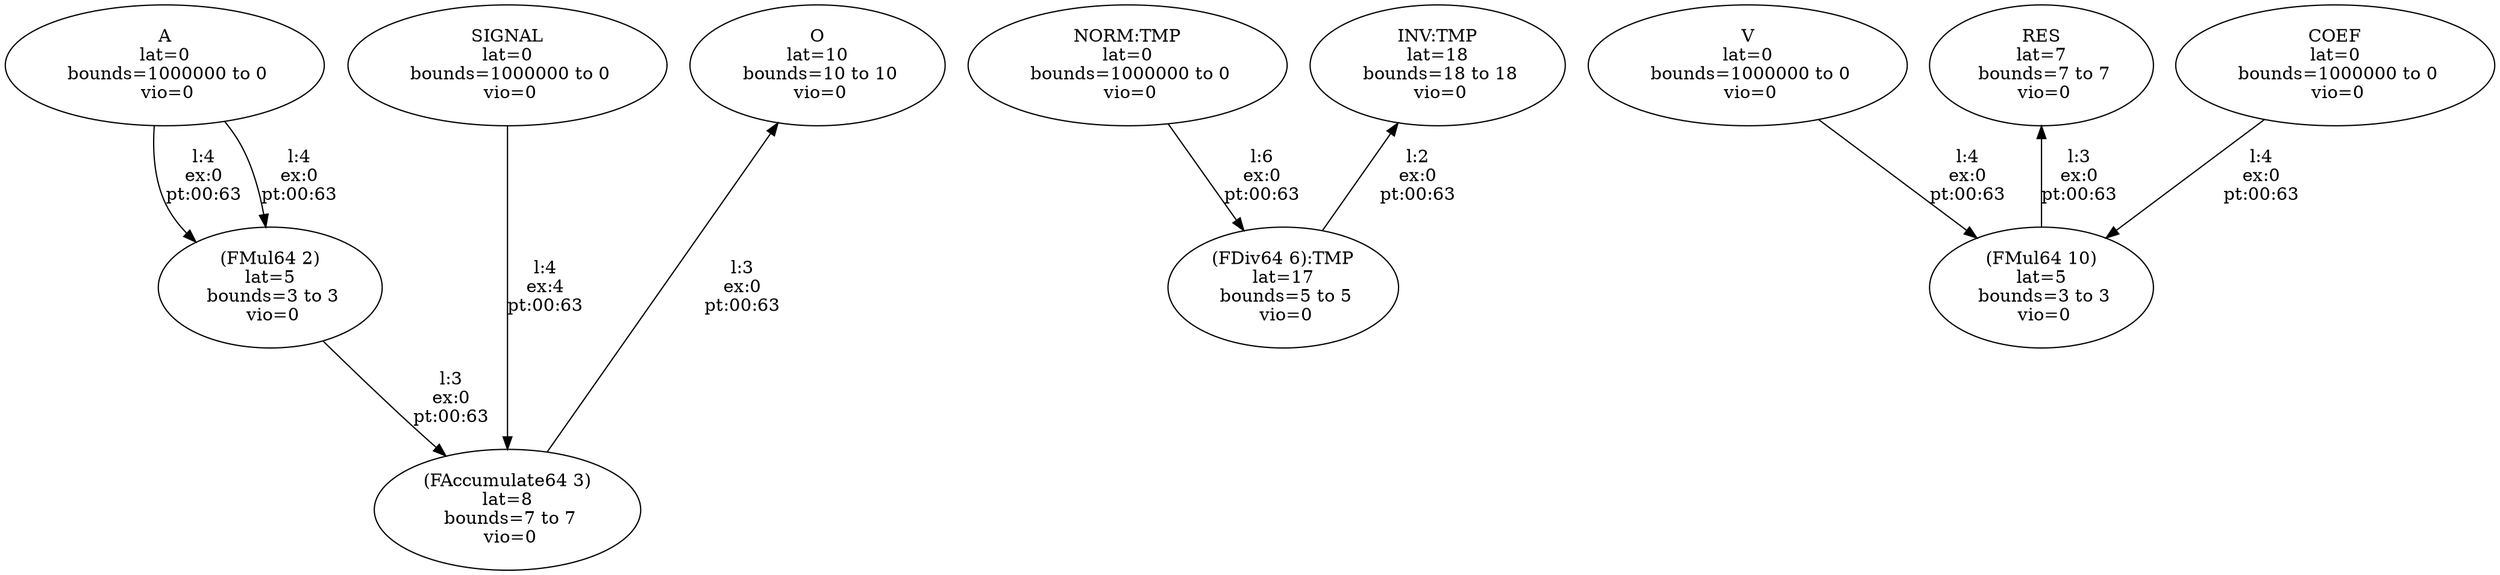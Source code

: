 Digraph G { 
newrank=true;
 N0 [ label = "A\n lat=0 \n bounds=1000000 to 0\n vio=0", color= "black"]; 
N0 -> N2[ color=black label = "l:4\nex:0\npt:00:63"];
N0 -> N2[ color=black label = "l:4\nex:0\npt:00:63"];

N1 [ label = "SIGNAL\n lat=0 \n bounds=1000000 to 0\n vio=0", color= "black"]; 
N1 -> N3[ color=black label = "l:4\nex:4\npt:00:63"];

N2 [ label = "(FMul64 2)\n lat=5 \n bounds=3 to 3\n vio=0", color= "black"]; 
N2 -> N3[ color=black label = "l:3\nex:0\npt:00:63"];

N3 [ label = "(FAccumulate64 3)\n lat=8 \n bounds=7 to 7\n vio=0", color= "black"]; 
N3 -> N4[ color=black label = "l:3\nex:0\npt:00:63"];

N4 [ label = "O\n lat=10 \n bounds=10 to 10\n vio=0", color= "black"]; 

N5 [ label = "NORM:TMP\n lat=0 \n bounds=1000000 to 0\n vio=0", color= "black"]; 
N5 -> N6[ color=black label = "l:6\nex:0\npt:00:63"];

N6 [ label = "(FDiv64 6):TMP\n lat=17 \n bounds=5 to 5\n vio=0", color= "black"]; 
N6 -> N7[ color=black label = "l:2\nex:0\npt:00:63"];

N7 [ label = "INV:TMP\n lat=18 \n bounds=18 to 18\n vio=0", color= "black"]; 

N8 [ label = "V\n lat=0 \n bounds=1000000 to 0\n vio=0", color= "black"]; 
N8 -> N10[ color=black label = "l:4\nex:0\npt:00:63"];

N9 [ label = "COEF\n lat=0 \n bounds=1000000 to 0\n vio=0", color= "black"]; 
N9 -> N10[ color=black label = "l:4\nex:0\npt:00:63"];

N10 [ label = "(FMul64 10)\n lat=5 \n bounds=3 to 3\n vio=0", color= "black"]; 
N10 -> N11[ color=black label = "l:3\nex:0\npt:00:63"];

N11 [ label = "RES\n lat=7 \n bounds=7 to 7\n vio=0", color= "black"]; 

	{ rank = same; N0 N1 N5 N8 N9 	{ rank = same; N4 N7 N11 }}
}
